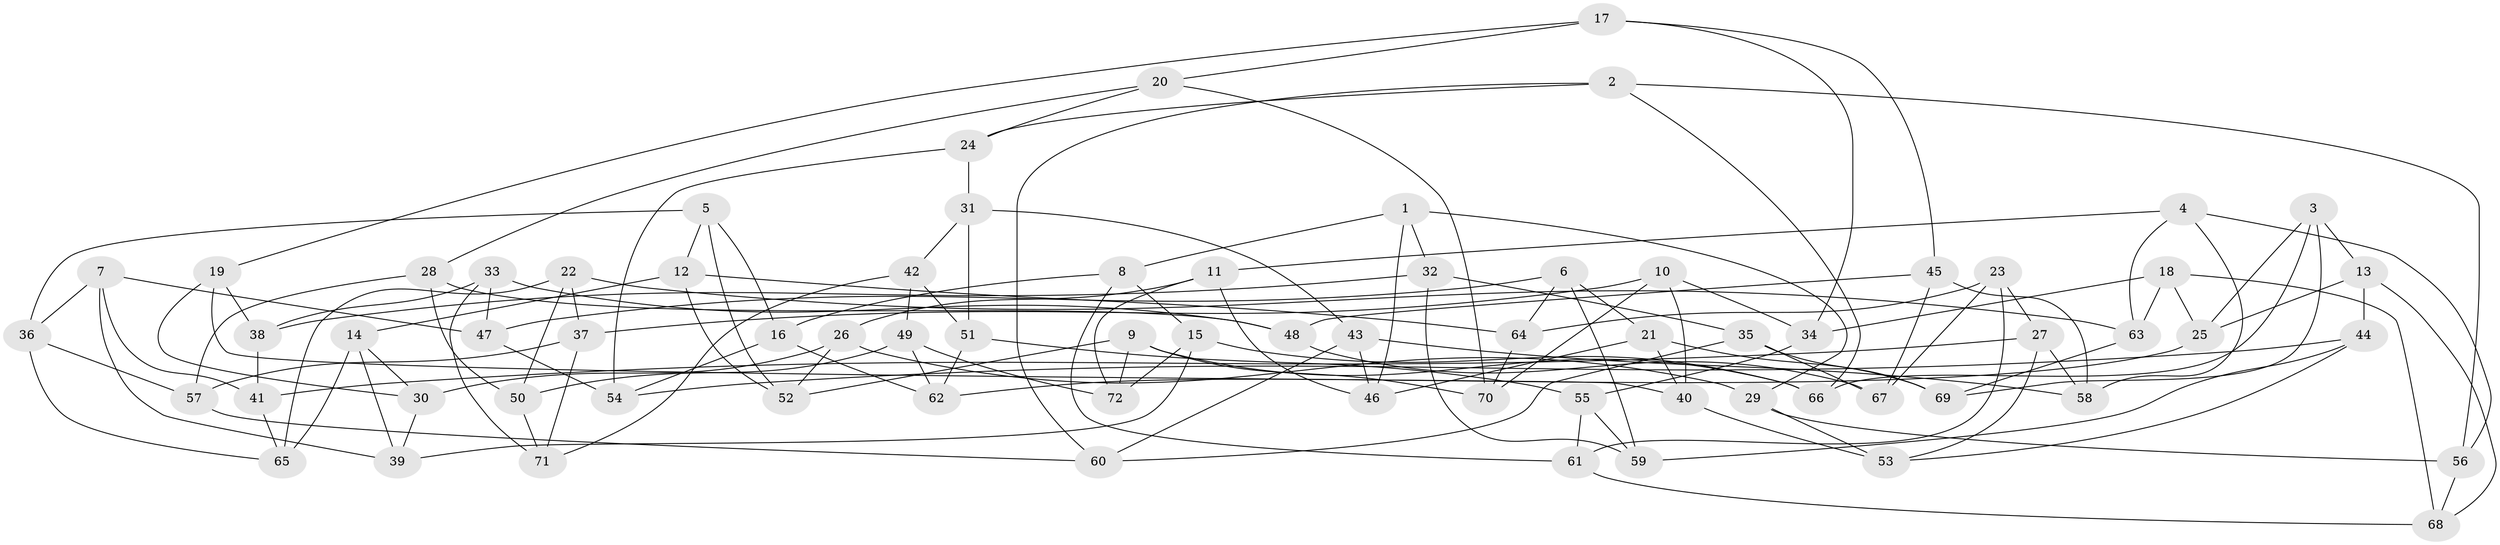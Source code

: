 // coarse degree distribution, {6: 0.19444444444444445, 5: 0.08333333333333333, 4: 0.3055555555555556, 3: 0.16666666666666666, 8: 0.1388888888888889, 7: 0.08333333333333333, 12: 0.027777777777777776}
// Generated by graph-tools (version 1.1) at 2025/54/03/05/25 16:54:48]
// undirected, 72 vertices, 144 edges
graph export_dot {
graph [start="1"]
  node [color=gray90,style=filled];
  1;
  2;
  3;
  4;
  5;
  6;
  7;
  8;
  9;
  10;
  11;
  12;
  13;
  14;
  15;
  16;
  17;
  18;
  19;
  20;
  21;
  22;
  23;
  24;
  25;
  26;
  27;
  28;
  29;
  30;
  31;
  32;
  33;
  34;
  35;
  36;
  37;
  38;
  39;
  40;
  41;
  42;
  43;
  44;
  45;
  46;
  47;
  48;
  49;
  50;
  51;
  52;
  53;
  54;
  55;
  56;
  57;
  58;
  59;
  60;
  61;
  62;
  63;
  64;
  65;
  66;
  67;
  68;
  69;
  70;
  71;
  72;
  1 -- 8;
  1 -- 29;
  1 -- 32;
  1 -- 46;
  2 -- 24;
  2 -- 56;
  2 -- 60;
  2 -- 66;
  3 -- 25;
  3 -- 13;
  3 -- 66;
  3 -- 69;
  4 -- 11;
  4 -- 56;
  4 -- 58;
  4 -- 63;
  5 -- 12;
  5 -- 36;
  5 -- 16;
  5 -- 52;
  6 -- 64;
  6 -- 47;
  6 -- 21;
  6 -- 59;
  7 -- 39;
  7 -- 36;
  7 -- 47;
  7 -- 41;
  8 -- 16;
  8 -- 15;
  8 -- 61;
  9 -- 70;
  9 -- 72;
  9 -- 52;
  9 -- 66;
  10 -- 34;
  10 -- 37;
  10 -- 40;
  10 -- 70;
  11 -- 26;
  11 -- 46;
  11 -- 72;
  12 -- 64;
  12 -- 14;
  12 -- 52;
  13 -- 68;
  13 -- 44;
  13 -- 25;
  14 -- 30;
  14 -- 65;
  14 -- 39;
  15 -- 72;
  15 -- 66;
  15 -- 39;
  16 -- 62;
  16 -- 54;
  17 -- 34;
  17 -- 45;
  17 -- 20;
  17 -- 19;
  18 -- 63;
  18 -- 68;
  18 -- 25;
  18 -- 34;
  19 -- 38;
  19 -- 40;
  19 -- 30;
  20 -- 70;
  20 -- 24;
  20 -- 28;
  21 -- 40;
  21 -- 69;
  21 -- 46;
  22 -- 63;
  22 -- 65;
  22 -- 37;
  22 -- 50;
  23 -- 27;
  23 -- 61;
  23 -- 64;
  23 -- 67;
  24 -- 54;
  24 -- 31;
  25 -- 62;
  26 -- 30;
  26 -- 52;
  26 -- 29;
  27 -- 41;
  27 -- 53;
  27 -- 58;
  28 -- 48;
  28 -- 50;
  28 -- 57;
  29 -- 56;
  29 -- 53;
  30 -- 39;
  31 -- 43;
  31 -- 42;
  31 -- 51;
  32 -- 35;
  32 -- 38;
  32 -- 59;
  33 -- 48;
  33 -- 38;
  33 -- 47;
  33 -- 71;
  34 -- 55;
  35 -- 69;
  35 -- 60;
  35 -- 67;
  36 -- 65;
  36 -- 57;
  37 -- 71;
  37 -- 57;
  38 -- 41;
  40 -- 53;
  41 -- 65;
  42 -- 49;
  42 -- 51;
  42 -- 71;
  43 -- 58;
  43 -- 60;
  43 -- 46;
  44 -- 53;
  44 -- 54;
  44 -- 59;
  45 -- 67;
  45 -- 58;
  45 -- 48;
  47 -- 54;
  48 -- 67;
  49 -- 62;
  49 -- 72;
  49 -- 50;
  50 -- 71;
  51 -- 62;
  51 -- 55;
  55 -- 61;
  55 -- 59;
  56 -- 68;
  57 -- 60;
  61 -- 68;
  63 -- 69;
  64 -- 70;
}
